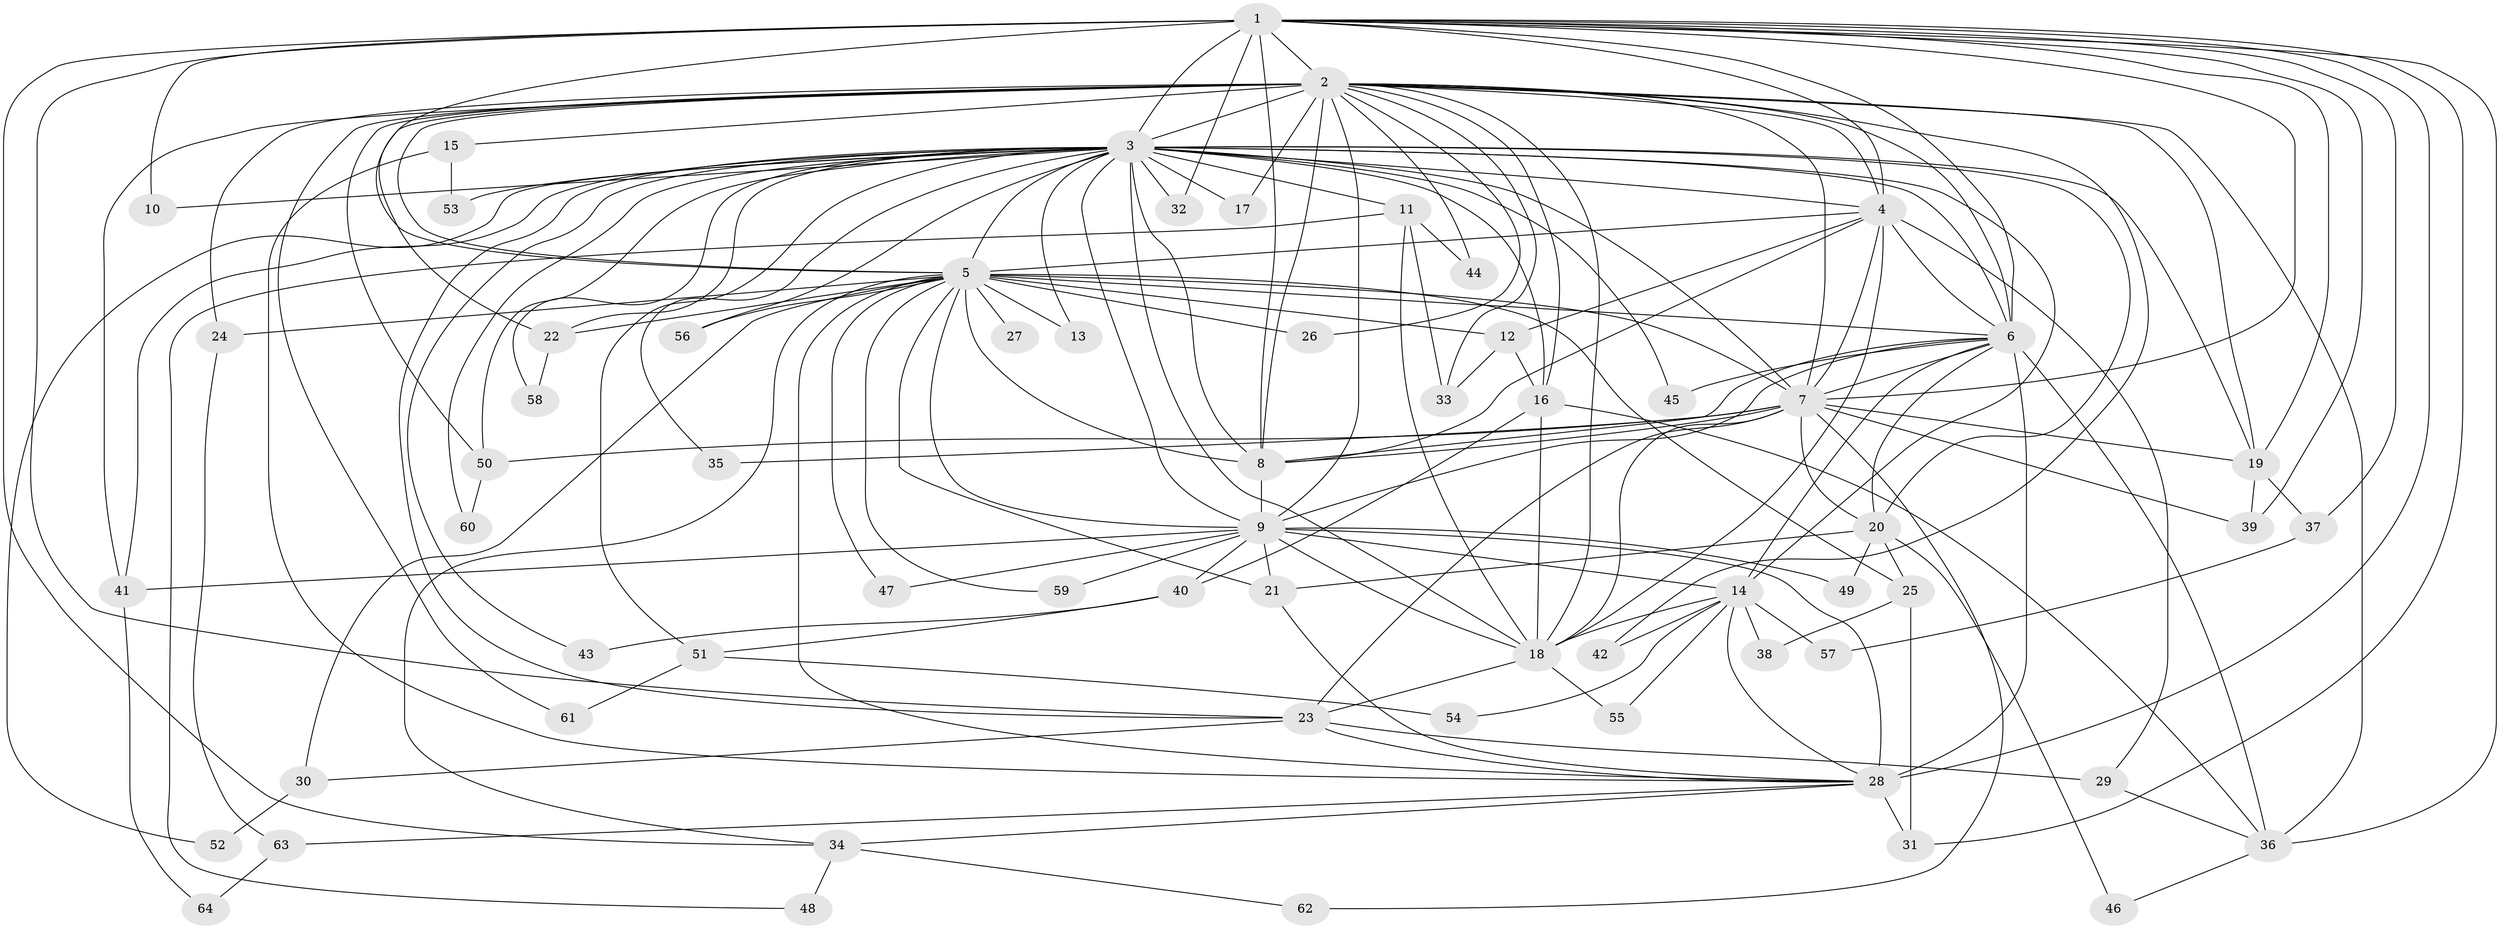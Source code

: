 // original degree distribution, {22: 0.007874015748031496, 29: 0.007874015748031496, 32: 0.007874015748031496, 18: 0.007874015748031496, 17: 0.007874015748031496, 13: 0.007874015748031496, 24: 0.007874015748031496, 20: 0.015748031496062992, 28: 0.007874015748031496, 5: 0.06299212598425197, 2: 0.5118110236220472, 6: 0.023622047244094488, 7: 0.007874015748031496, 3: 0.2204724409448819, 12: 0.007874015748031496, 4: 0.08661417322834646}
// Generated by graph-tools (version 1.1) at 2025/34/03/09/25 02:34:38]
// undirected, 64 vertices, 170 edges
graph export_dot {
graph [start="1"]
  node [color=gray90,style=filled];
  1;
  2;
  3;
  4;
  5;
  6;
  7;
  8;
  9;
  10;
  11;
  12;
  13;
  14;
  15;
  16;
  17;
  18;
  19;
  20;
  21;
  22;
  23;
  24;
  25;
  26;
  27;
  28;
  29;
  30;
  31;
  32;
  33;
  34;
  35;
  36;
  37;
  38;
  39;
  40;
  41;
  42;
  43;
  44;
  45;
  46;
  47;
  48;
  49;
  50;
  51;
  52;
  53;
  54;
  55;
  56;
  57;
  58;
  59;
  60;
  61;
  62;
  63;
  64;
  1 -- 2 [weight=1.0];
  1 -- 3 [weight=2.0];
  1 -- 4 [weight=1.0];
  1 -- 5 [weight=3.0];
  1 -- 6 [weight=1.0];
  1 -- 7 [weight=1.0];
  1 -- 8 [weight=2.0];
  1 -- 10 [weight=1.0];
  1 -- 19 [weight=1.0];
  1 -- 23 [weight=1.0];
  1 -- 28 [weight=1.0];
  1 -- 31 [weight=1.0];
  1 -- 32 [weight=1.0];
  1 -- 34 [weight=1.0];
  1 -- 36 [weight=1.0];
  1 -- 37 [weight=1.0];
  1 -- 39 [weight=1.0];
  2 -- 3 [weight=3.0];
  2 -- 4 [weight=1.0];
  2 -- 5 [weight=2.0];
  2 -- 6 [weight=2.0];
  2 -- 7 [weight=1.0];
  2 -- 8 [weight=2.0];
  2 -- 9 [weight=1.0];
  2 -- 15 [weight=1.0];
  2 -- 16 [weight=1.0];
  2 -- 17 [weight=1.0];
  2 -- 18 [weight=1.0];
  2 -- 19 [weight=1.0];
  2 -- 22 [weight=1.0];
  2 -- 24 [weight=1.0];
  2 -- 26 [weight=1.0];
  2 -- 33 [weight=1.0];
  2 -- 36 [weight=1.0];
  2 -- 41 [weight=1.0];
  2 -- 42 [weight=1.0];
  2 -- 44 [weight=1.0];
  2 -- 50 [weight=1.0];
  2 -- 61 [weight=1.0];
  3 -- 4 [weight=2.0];
  3 -- 5 [weight=4.0];
  3 -- 6 [weight=2.0];
  3 -- 7 [weight=3.0];
  3 -- 8 [weight=2.0];
  3 -- 9 [weight=1.0];
  3 -- 10 [weight=1.0];
  3 -- 11 [weight=2.0];
  3 -- 13 [weight=2.0];
  3 -- 14 [weight=1.0];
  3 -- 16 [weight=1.0];
  3 -- 17 [weight=1.0];
  3 -- 18 [weight=1.0];
  3 -- 19 [weight=1.0];
  3 -- 20 [weight=1.0];
  3 -- 22 [weight=1.0];
  3 -- 23 [weight=1.0];
  3 -- 32 [weight=1.0];
  3 -- 35 [weight=1.0];
  3 -- 41 [weight=1.0];
  3 -- 43 [weight=1.0];
  3 -- 45 [weight=2.0];
  3 -- 50 [weight=1.0];
  3 -- 51 [weight=1.0];
  3 -- 52 [weight=1.0];
  3 -- 53 [weight=1.0];
  3 -- 56 [weight=1.0];
  3 -- 58 [weight=1.0];
  3 -- 60 [weight=1.0];
  4 -- 5 [weight=2.0];
  4 -- 6 [weight=1.0];
  4 -- 7 [weight=2.0];
  4 -- 8 [weight=1.0];
  4 -- 12 [weight=1.0];
  4 -- 18 [weight=6.0];
  4 -- 29 [weight=1.0];
  5 -- 6 [weight=2.0];
  5 -- 7 [weight=2.0];
  5 -- 8 [weight=2.0];
  5 -- 9 [weight=3.0];
  5 -- 12 [weight=2.0];
  5 -- 13 [weight=2.0];
  5 -- 21 [weight=1.0];
  5 -- 22 [weight=1.0];
  5 -- 24 [weight=1.0];
  5 -- 25 [weight=1.0];
  5 -- 26 [weight=1.0];
  5 -- 27 [weight=1.0];
  5 -- 28 [weight=1.0];
  5 -- 30 [weight=1.0];
  5 -- 34 [weight=1.0];
  5 -- 47 [weight=1.0];
  5 -- 56 [weight=1.0];
  5 -- 59 [weight=1.0];
  6 -- 7 [weight=2.0];
  6 -- 8 [weight=2.0];
  6 -- 9 [weight=1.0];
  6 -- 14 [weight=1.0];
  6 -- 20 [weight=1.0];
  6 -- 28 [weight=12.0];
  6 -- 36 [weight=1.0];
  6 -- 45 [weight=1.0];
  7 -- 8 [weight=1.0];
  7 -- 18 [weight=1.0];
  7 -- 19 [weight=1.0];
  7 -- 20 [weight=1.0];
  7 -- 23 [weight=1.0];
  7 -- 35 [weight=2.0];
  7 -- 39 [weight=1.0];
  7 -- 50 [weight=1.0];
  7 -- 62 [weight=1.0];
  8 -- 9 [weight=10.0];
  9 -- 14 [weight=2.0];
  9 -- 18 [weight=1.0];
  9 -- 21 [weight=1.0];
  9 -- 28 [weight=3.0];
  9 -- 40 [weight=1.0];
  9 -- 41 [weight=1.0];
  9 -- 47 [weight=1.0];
  9 -- 49 [weight=1.0];
  9 -- 59 [weight=1.0];
  11 -- 18 [weight=1.0];
  11 -- 33 [weight=1.0];
  11 -- 44 [weight=1.0];
  11 -- 48 [weight=1.0];
  12 -- 16 [weight=2.0];
  12 -- 33 [weight=1.0];
  14 -- 18 [weight=2.0];
  14 -- 28 [weight=1.0];
  14 -- 38 [weight=1.0];
  14 -- 42 [weight=1.0];
  14 -- 54 [weight=1.0];
  14 -- 55 [weight=1.0];
  14 -- 57 [weight=1.0];
  15 -- 28 [weight=1.0];
  15 -- 53 [weight=1.0];
  16 -- 18 [weight=1.0];
  16 -- 36 [weight=1.0];
  16 -- 40 [weight=1.0];
  18 -- 23 [weight=1.0];
  18 -- 55 [weight=1.0];
  19 -- 37 [weight=1.0];
  19 -- 39 [weight=1.0];
  20 -- 21 [weight=1.0];
  20 -- 25 [weight=1.0];
  20 -- 46 [weight=1.0];
  20 -- 49 [weight=1.0];
  21 -- 28 [weight=1.0];
  22 -- 58 [weight=1.0];
  23 -- 28 [weight=1.0];
  23 -- 29 [weight=2.0];
  23 -- 30 [weight=1.0];
  24 -- 63 [weight=1.0];
  25 -- 31 [weight=1.0];
  25 -- 38 [weight=1.0];
  28 -- 31 [weight=1.0];
  28 -- 34 [weight=2.0];
  28 -- 63 [weight=1.0];
  29 -- 36 [weight=1.0];
  30 -- 52 [weight=1.0];
  34 -- 48 [weight=1.0];
  34 -- 62 [weight=1.0];
  36 -- 46 [weight=1.0];
  37 -- 57 [weight=1.0];
  40 -- 43 [weight=1.0];
  40 -- 51 [weight=1.0];
  41 -- 64 [weight=1.0];
  50 -- 60 [weight=1.0];
  51 -- 54 [weight=1.0];
  51 -- 61 [weight=1.0];
  63 -- 64 [weight=1.0];
}
